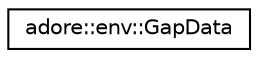 digraph "Graphical Class Hierarchy"
{
 // LATEX_PDF_SIZE
  edge [fontname="Helvetica",fontsize="10",labelfontname="Helvetica",labelfontsize="10"];
  node [fontname="Helvetica",fontsize="10",shape=record];
  rankdir="LR";
  Node0 [label="adore::env::GapData",height=0.2,width=0.4,color="black", fillcolor="white", style="filled",URL="$structadore_1_1env_1_1GapData.html",tooltip=" "];
}
